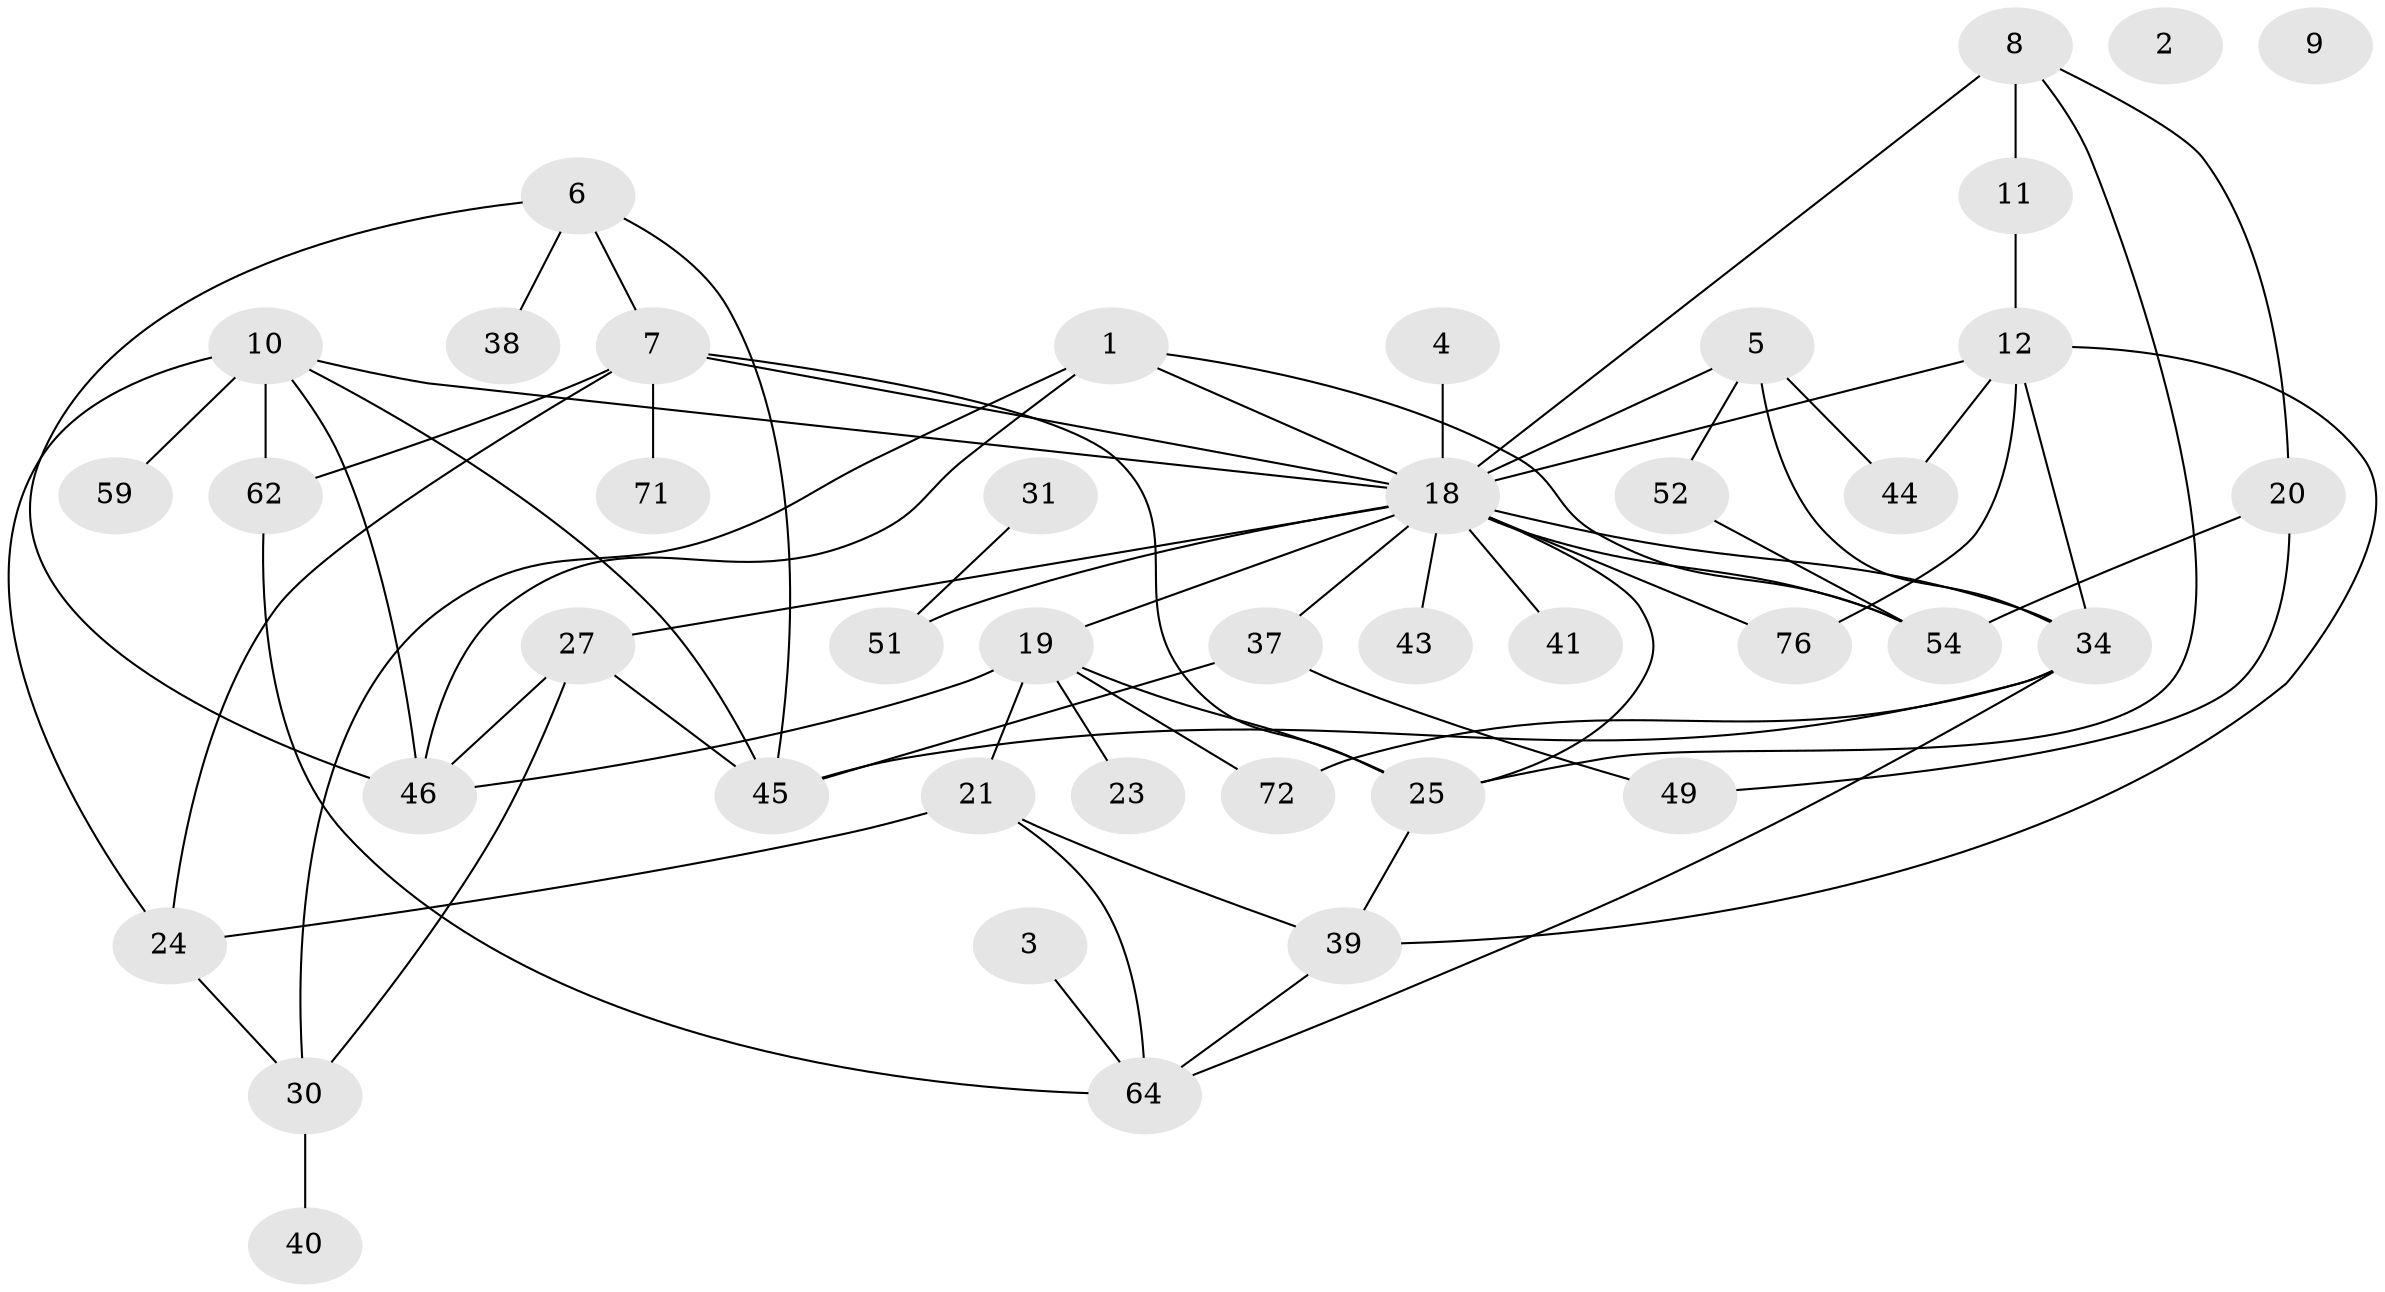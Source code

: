// original degree distribution, {2: 0.25, 0: 0.023809523809523808, 1: 0.17857142857142858, 3: 0.23809523809523808, 4: 0.19047619047619047, 5: 0.07142857142857142, 6: 0.023809523809523808, 7: 0.011904761904761904, 8: 0.011904761904761904}
// Generated by graph-tools (version 1.1) at 2025/16/03/04/25 18:16:30]
// undirected, 42 vertices, 70 edges
graph export_dot {
graph [start="1"]
  node [color=gray90,style=filled];
  1 [super="+29+69"];
  2;
  3;
  4;
  5;
  6 [super="+35+13"];
  7 [super="+17+70"];
  8 [super="+47+55"];
  9;
  10 [super="+14+28"];
  11;
  12 [super="+61+50"];
  18 [super="+32+33+22"];
  19 [super="+73"];
  20 [super="+83"];
  21 [super="+80+36+26"];
  23;
  24 [super="+42"];
  25 [super="+48"];
  27 [super="+79"];
  30;
  31;
  34 [super="+57"];
  37 [super="+68"];
  38;
  39 [super="+58"];
  40;
  41;
  43;
  44;
  45 [super="+56"];
  46 [super="+66"];
  49;
  51 [super="+53"];
  52;
  54;
  59;
  62 [super="+63"];
  64 [super="+77"];
  71;
  72;
  76;
  1 -- 54;
  1 -- 18;
  1 -- 46;
  1 -- 30;
  3 -- 64;
  4 -- 18 [weight=3];
  5 -- 34;
  5 -- 44;
  5 -- 52;
  5 -- 18;
  6 -- 45;
  6 -- 38;
  6 -- 7;
  6 -- 46;
  7 -- 71;
  7 -- 62;
  7 -- 18;
  7 -- 25;
  7 -- 24;
  8 -- 25;
  8 -- 11;
  8 -- 18 [weight=2];
  8 -- 20;
  10 -- 62 [weight=3];
  10 -- 18;
  10 -- 24;
  10 -- 46;
  10 -- 59;
  10 -- 45;
  11 -- 12;
  12 -- 44;
  12 -- 18;
  12 -- 76;
  12 -- 39;
  12 -- 34;
  18 -- 37;
  18 -- 41;
  18 -- 43;
  18 -- 76;
  18 -- 25;
  18 -- 54;
  18 -- 27;
  18 -- 19;
  18 -- 34 [weight=2];
  18 -- 51;
  19 -- 23;
  19 -- 46;
  19 -- 21;
  19 -- 72;
  19 -- 25;
  20 -- 49;
  20 -- 54;
  21 -- 64;
  21 -- 39;
  21 -- 24;
  24 -- 30;
  25 -- 39;
  27 -- 45;
  27 -- 46;
  27 -- 30;
  30 -- 40;
  31 -- 51;
  34 -- 64;
  34 -- 72;
  34 -- 45;
  37 -- 49;
  37 -- 45;
  39 -- 64;
  52 -- 54;
  62 -- 64;
}
